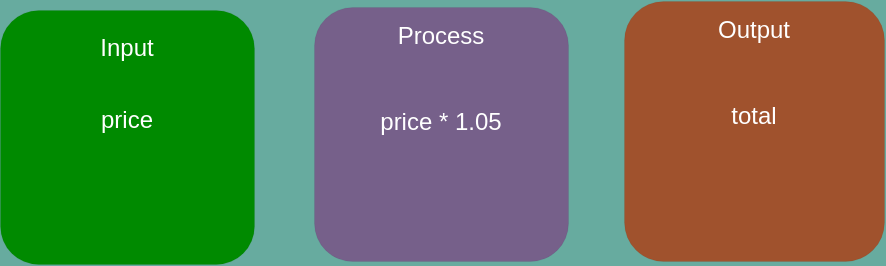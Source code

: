 <mxfile version="20.8.23" type="github">
  <diagram name="Page-1" id="w7ukTtNgSzVgdRXU3wD-">
    <mxGraphModel dx="921" dy="288" grid="0" gridSize="10" guides="1" tooltips="1" connect="1" arrows="1" fold="1" page="0" pageScale="1" pageWidth="850" pageHeight="1100" background="#67AB9F" math="0" shadow="0">
      <root>
        <mxCell id="0" />
        <mxCell id="1" parent="0" />
        <mxCell id="wxkwnVDjkmYRIN4v_zQX-36" value="&lt;p style=&quot;line-height: 0%; font-size: 12px;&quot;&gt;Input&lt;/p&gt;&lt;p style=&quot;line-height: 0%; font-size: 12px;&quot;&gt;&lt;br&gt;&lt;/p&gt;&lt;p style=&quot;line-height: 0%; font-size: 12px;&quot;&gt;&lt;br&gt;&lt;/p&gt;&lt;p style=&quot;line-height: 0%; font-size: 12px;&quot;&gt;&lt;font style=&quot;background-color: initial;&quot;&gt;p&lt;/font&gt;&lt;font style=&quot;background-color: initial;&quot;&gt;rice&lt;/font&gt;&lt;br&gt;&lt;/p&gt;&lt;div style=&quot;text-align: justify; font-size: 12px;&quot;&gt;&lt;/div&gt;&lt;div style=&quot;font-size: 12px;&quot;&gt;&lt;/div&gt;&lt;p style=&quot;font-size: 12px;&quot;&gt;&lt;/p&gt;" style="whiteSpace=wrap;html=1;aspect=fixed;rounded=1;shadow=0;glass=0;strokeWidth=0;fontFamily=Helvetica;perimeterSpacing=0;imageWidth=27;imageHeight=30;fillColor=#008a00;fontColor=#ffffff;strokeColor=#005700;align=center;verticalAlign=top;fontSize=12;" parent="1" vertex="1">
          <mxGeometry x="-147" y="64" width="127" height="127" as="geometry" />
        </mxCell>
        <mxCell id="wxkwnVDjkmYRIN4v_zQX-41" value="Output&lt;br&gt;&lt;br&gt;&lt;br&gt;total" style="whiteSpace=wrap;html=1;aspect=fixed;rounded=1;shadow=0;glass=0;sketch=0;strokeWidth=0;fontFamily=Helvetica;fillColor=#a0522d;fontColor=#ffffff;strokeColor=#6D1F00;verticalAlign=top;fontSize=12;" parent="1" vertex="1">
          <mxGeometry x="165" y="59.5" width="130" height="130" as="geometry" />
        </mxCell>
        <mxCell id="wxkwnVDjkmYRIN4v_zQX-43" value="&lt;font style=&quot;font-size: 12px;&quot;&gt;Process&lt;br&gt;&lt;br&gt;&lt;br&gt;price * 1.05&lt;br&gt;&lt;/font&gt;" style="whiteSpace=wrap;html=1;aspect=fixed;rounded=1;shadow=0;glass=0;labelBackgroundColor=#76608a;sketch=0;strokeWidth=0;fontFamily=Helvetica;fontSize=12;fontColor=#ffffff;fillColor=#76608a;strokeColor=#432D57;verticalAlign=top;" parent="1" vertex="1">
          <mxGeometry x="10" y="62.5" width="127" height="127" as="geometry" />
        </mxCell>
      </root>
    </mxGraphModel>
  </diagram>
</mxfile>
